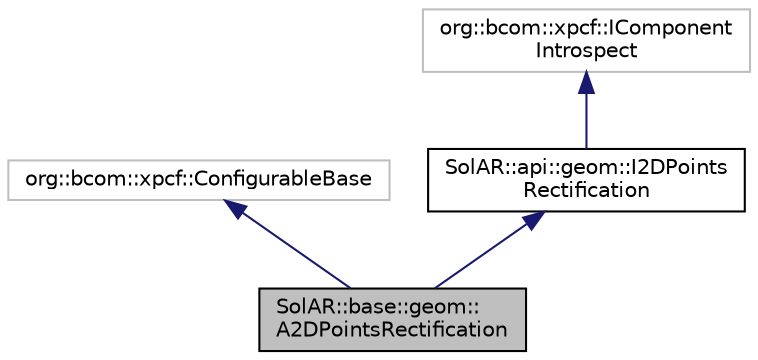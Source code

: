 digraph "SolAR::base::geom::A2DPointsRectification"
{
 // LATEX_PDF_SIZE
  edge [fontname="Helvetica",fontsize="10",labelfontname="Helvetica",labelfontsize="10"];
  node [fontname="Helvetica",fontsize="10",shape=record];
  Node1 [label="SolAR::base::geom::\lA2DPointsRectification",height=0.2,width=0.4,color="black", fillcolor="grey75", style="filled", fontcolor="black",tooltip=" "];
  Node2 -> Node1 [dir="back",color="midnightblue",fontsize="10",style="solid",fontname="Helvetica"];
  Node2 [label="org::bcom::xpcf::ConfigurableBase",height=0.2,width=0.4,color="grey75", fillcolor="white", style="filled",tooltip=" "];
  Node3 -> Node1 [dir="back",color="midnightblue",fontsize="10",style="solid",fontname="Helvetica"];
  Node3 [label="SolAR::api::geom::I2DPoints\lRectification",height=0.2,width=0.4,color="black", fillcolor="white", style="filled",URL="$class_sol_a_r_1_1api_1_1geom_1_1_i2_d_points_rectification.html",tooltip="Rectify 2D points. UUID: 188e9e9c-6d73-4495-9d9f-3bc5d35c4b43 Just implement the first interface,..."];
  Node4 -> Node3 [dir="back",color="midnightblue",fontsize="10",style="solid",fontname="Helvetica"];
  Node4 [label="org::bcom::xpcf::IComponent\lIntrospect",height=0.2,width=0.4,color="grey75", fillcolor="white", style="filled",tooltip=" "];
}
